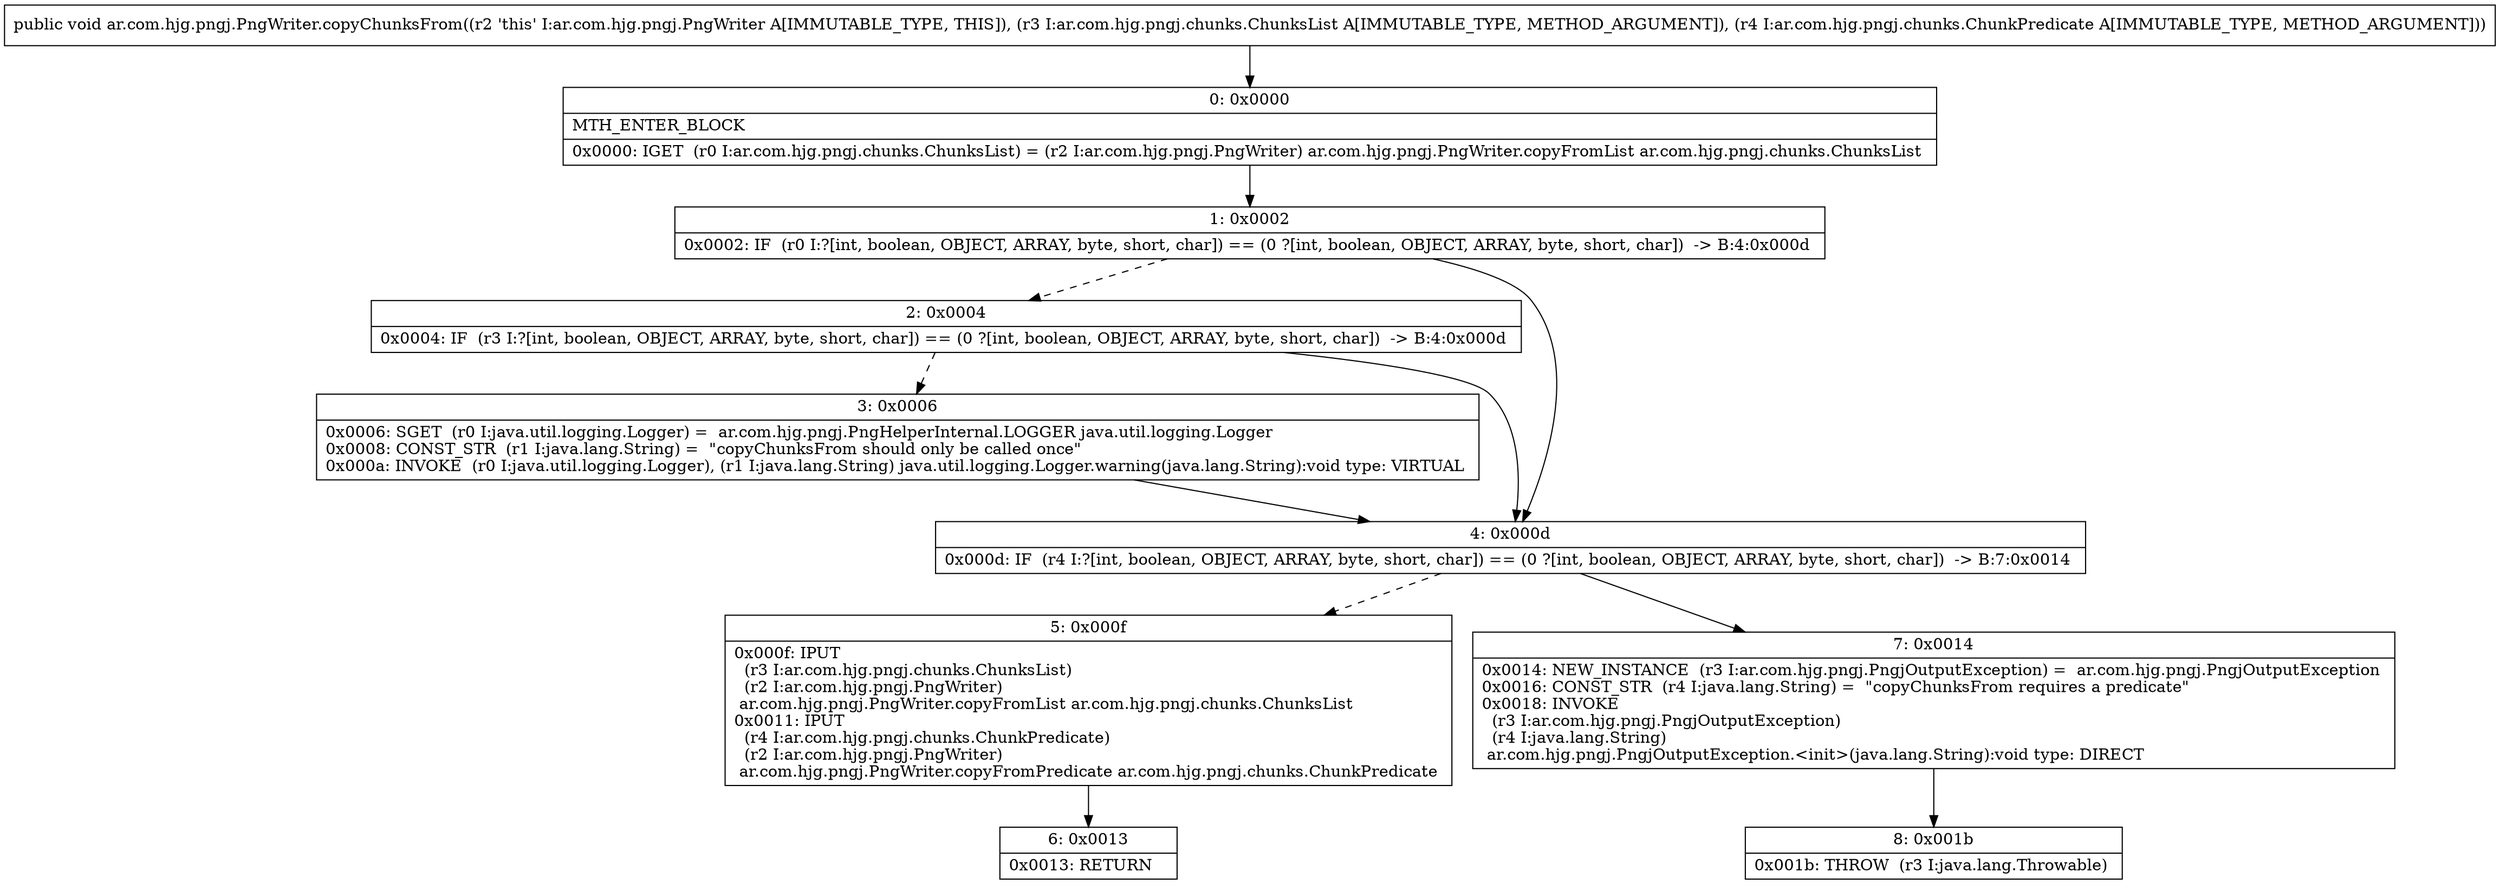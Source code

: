 digraph "CFG forar.com.hjg.pngj.PngWriter.copyChunksFrom(Lar\/com\/hjg\/pngj\/chunks\/ChunksList;Lar\/com\/hjg\/pngj\/chunks\/ChunkPredicate;)V" {
Node_0 [shape=record,label="{0\:\ 0x0000|MTH_ENTER_BLOCK\l|0x0000: IGET  (r0 I:ar.com.hjg.pngj.chunks.ChunksList) = (r2 I:ar.com.hjg.pngj.PngWriter) ar.com.hjg.pngj.PngWriter.copyFromList ar.com.hjg.pngj.chunks.ChunksList \l}"];
Node_1 [shape=record,label="{1\:\ 0x0002|0x0002: IF  (r0 I:?[int, boolean, OBJECT, ARRAY, byte, short, char]) == (0 ?[int, boolean, OBJECT, ARRAY, byte, short, char])  \-\> B:4:0x000d \l}"];
Node_2 [shape=record,label="{2\:\ 0x0004|0x0004: IF  (r3 I:?[int, boolean, OBJECT, ARRAY, byte, short, char]) == (0 ?[int, boolean, OBJECT, ARRAY, byte, short, char])  \-\> B:4:0x000d \l}"];
Node_3 [shape=record,label="{3\:\ 0x0006|0x0006: SGET  (r0 I:java.util.logging.Logger) =  ar.com.hjg.pngj.PngHelperInternal.LOGGER java.util.logging.Logger \l0x0008: CONST_STR  (r1 I:java.lang.String) =  \"copyChunksFrom should only be called once\" \l0x000a: INVOKE  (r0 I:java.util.logging.Logger), (r1 I:java.lang.String) java.util.logging.Logger.warning(java.lang.String):void type: VIRTUAL \l}"];
Node_4 [shape=record,label="{4\:\ 0x000d|0x000d: IF  (r4 I:?[int, boolean, OBJECT, ARRAY, byte, short, char]) == (0 ?[int, boolean, OBJECT, ARRAY, byte, short, char])  \-\> B:7:0x0014 \l}"];
Node_5 [shape=record,label="{5\:\ 0x000f|0x000f: IPUT  \l  (r3 I:ar.com.hjg.pngj.chunks.ChunksList)\l  (r2 I:ar.com.hjg.pngj.PngWriter)\l ar.com.hjg.pngj.PngWriter.copyFromList ar.com.hjg.pngj.chunks.ChunksList \l0x0011: IPUT  \l  (r4 I:ar.com.hjg.pngj.chunks.ChunkPredicate)\l  (r2 I:ar.com.hjg.pngj.PngWriter)\l ar.com.hjg.pngj.PngWriter.copyFromPredicate ar.com.hjg.pngj.chunks.ChunkPredicate \l}"];
Node_6 [shape=record,label="{6\:\ 0x0013|0x0013: RETURN   \l}"];
Node_7 [shape=record,label="{7\:\ 0x0014|0x0014: NEW_INSTANCE  (r3 I:ar.com.hjg.pngj.PngjOutputException) =  ar.com.hjg.pngj.PngjOutputException \l0x0016: CONST_STR  (r4 I:java.lang.String) =  \"copyChunksFrom requires a predicate\" \l0x0018: INVOKE  \l  (r3 I:ar.com.hjg.pngj.PngjOutputException)\l  (r4 I:java.lang.String)\l ar.com.hjg.pngj.PngjOutputException.\<init\>(java.lang.String):void type: DIRECT \l}"];
Node_8 [shape=record,label="{8\:\ 0x001b|0x001b: THROW  (r3 I:java.lang.Throwable) \l}"];
MethodNode[shape=record,label="{public void ar.com.hjg.pngj.PngWriter.copyChunksFrom((r2 'this' I:ar.com.hjg.pngj.PngWriter A[IMMUTABLE_TYPE, THIS]), (r3 I:ar.com.hjg.pngj.chunks.ChunksList A[IMMUTABLE_TYPE, METHOD_ARGUMENT]), (r4 I:ar.com.hjg.pngj.chunks.ChunkPredicate A[IMMUTABLE_TYPE, METHOD_ARGUMENT])) }"];
MethodNode -> Node_0;
Node_0 -> Node_1;
Node_1 -> Node_2[style=dashed];
Node_1 -> Node_4;
Node_2 -> Node_3[style=dashed];
Node_2 -> Node_4;
Node_3 -> Node_4;
Node_4 -> Node_5[style=dashed];
Node_4 -> Node_7;
Node_5 -> Node_6;
Node_7 -> Node_8;
}

